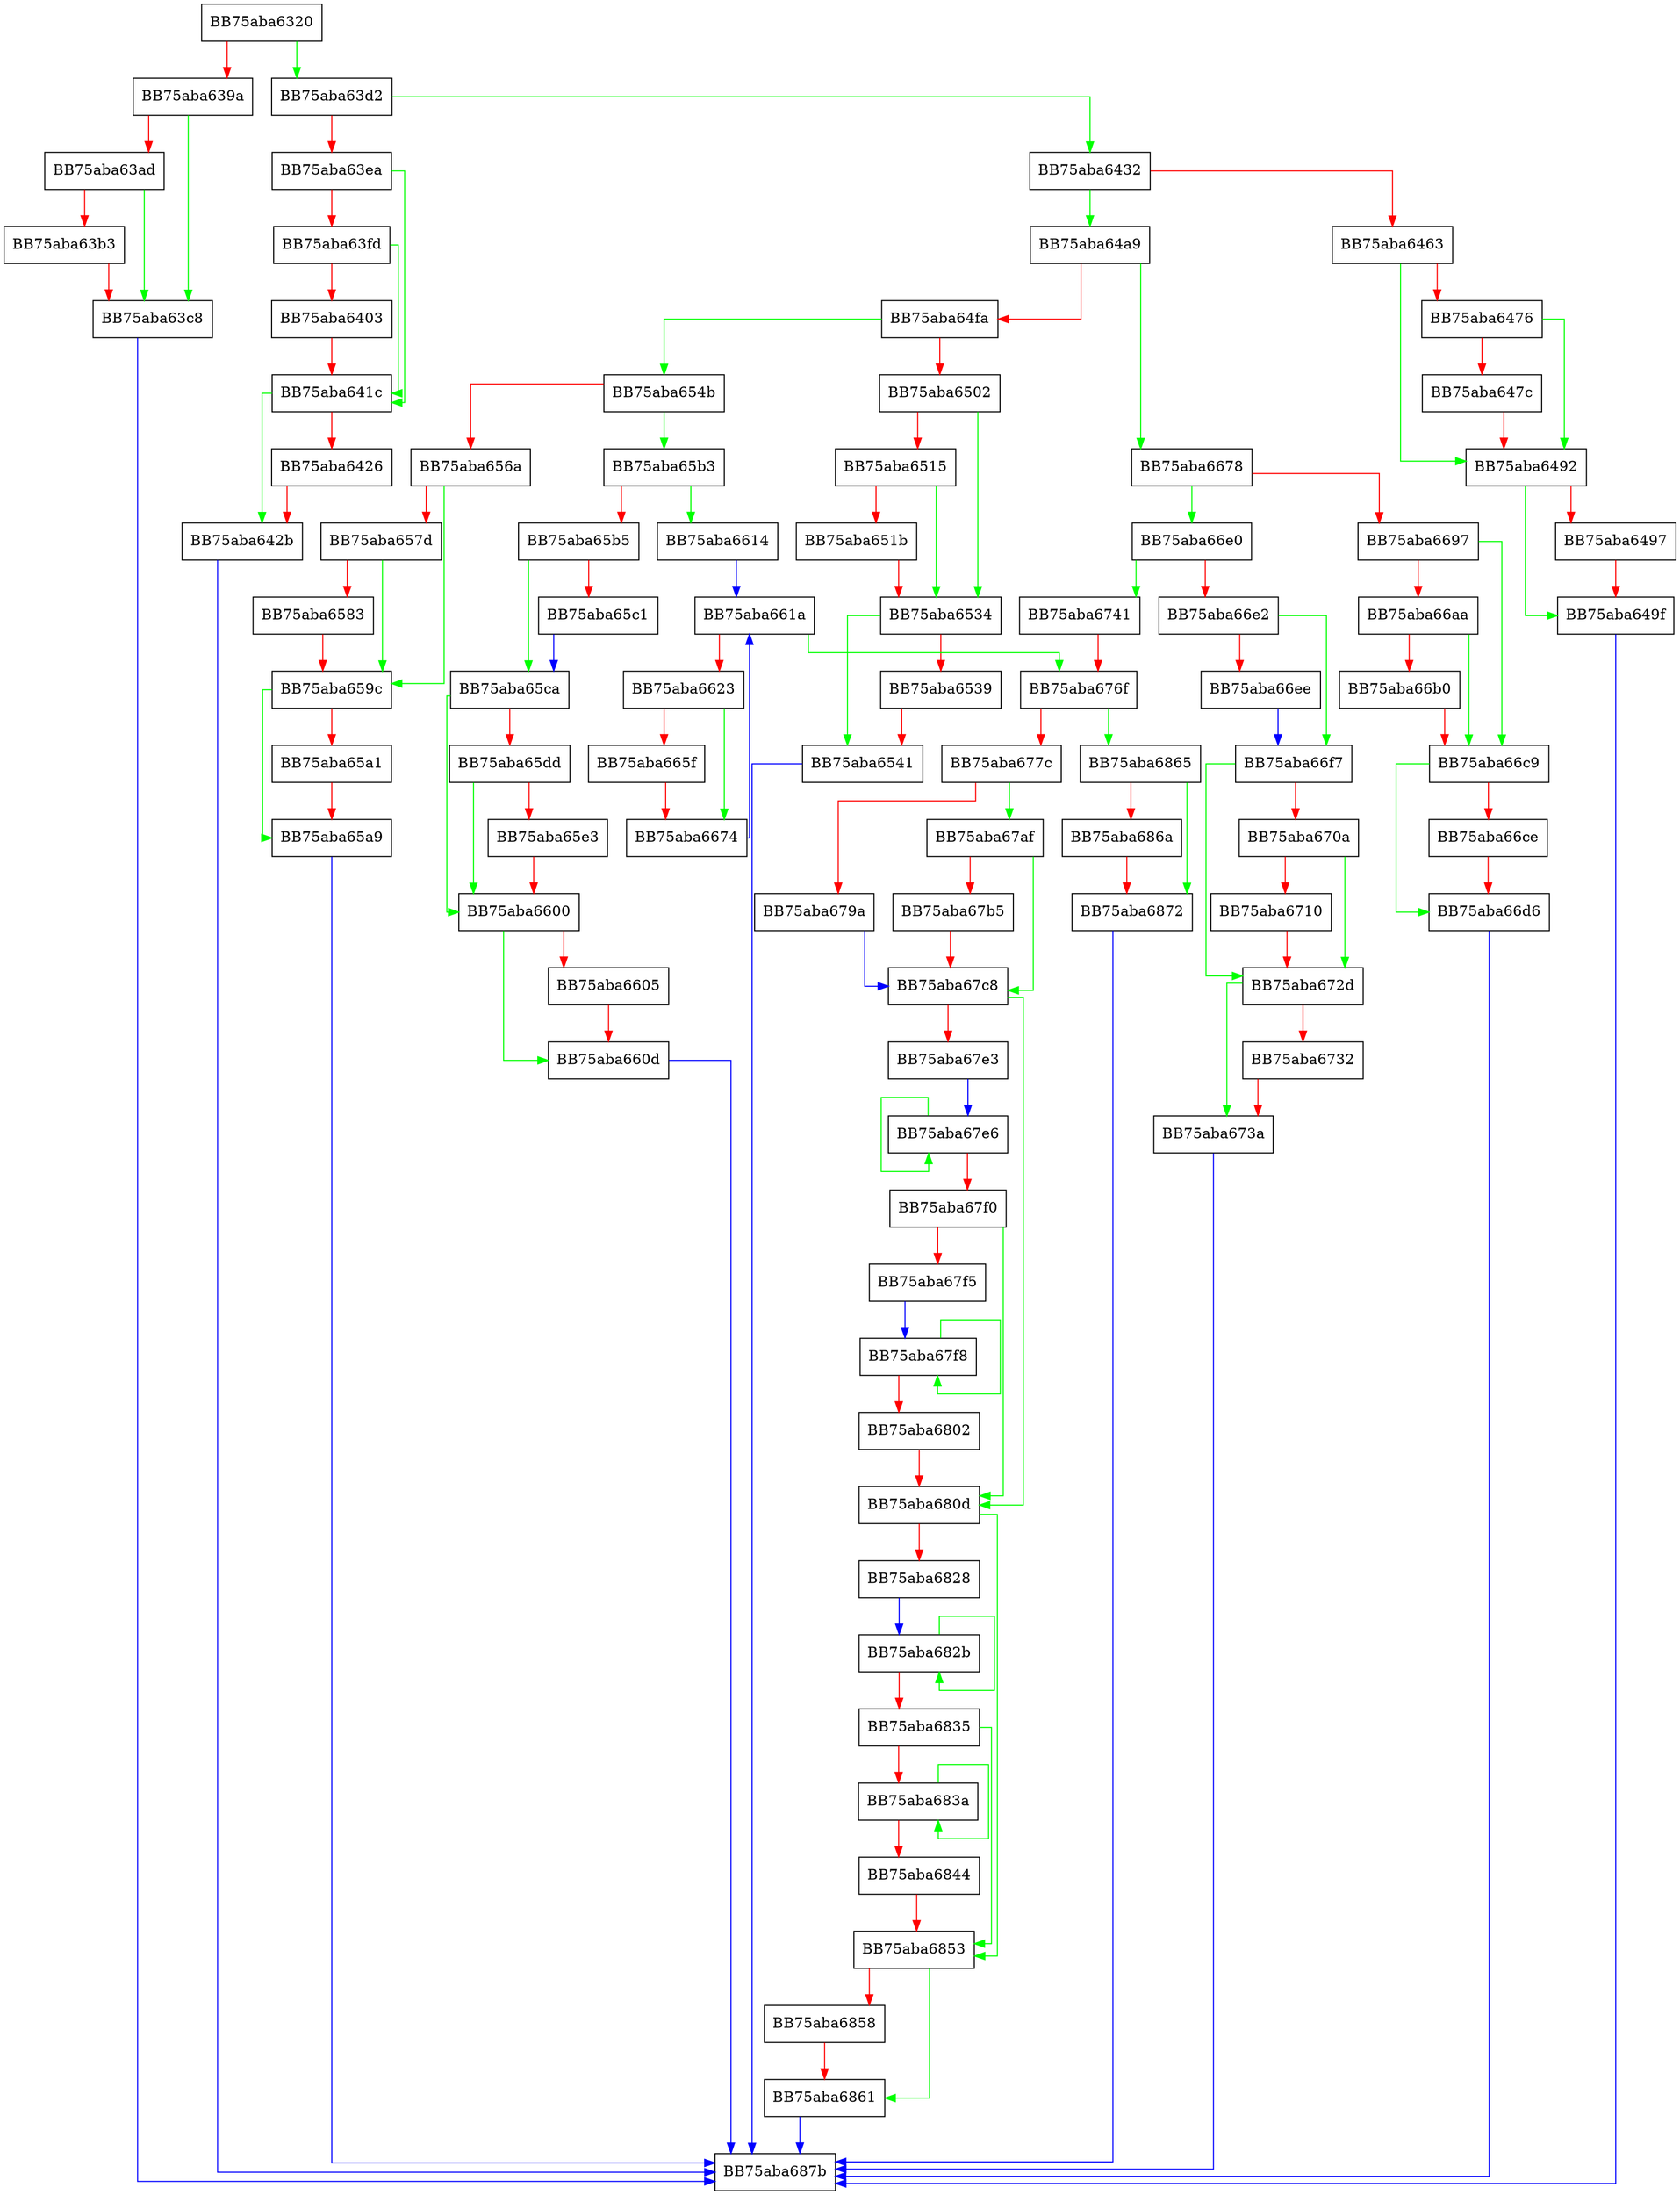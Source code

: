 digraph GetFirewallCacheKey {
  node [shape="box"];
  graph [splines=ortho];
  BB75aba6320 -> BB75aba63d2 [color="green"];
  BB75aba6320 -> BB75aba639a [color="red"];
  BB75aba639a -> BB75aba63c8 [color="green"];
  BB75aba639a -> BB75aba63ad [color="red"];
  BB75aba63ad -> BB75aba63c8 [color="green"];
  BB75aba63ad -> BB75aba63b3 [color="red"];
  BB75aba63b3 -> BB75aba63c8 [color="red"];
  BB75aba63c8 -> BB75aba687b [color="blue"];
  BB75aba63d2 -> BB75aba6432 [color="green"];
  BB75aba63d2 -> BB75aba63ea [color="red"];
  BB75aba63ea -> BB75aba641c [color="green"];
  BB75aba63ea -> BB75aba63fd [color="red"];
  BB75aba63fd -> BB75aba641c [color="green"];
  BB75aba63fd -> BB75aba6403 [color="red"];
  BB75aba6403 -> BB75aba641c [color="red"];
  BB75aba641c -> BB75aba642b [color="green"];
  BB75aba641c -> BB75aba6426 [color="red"];
  BB75aba6426 -> BB75aba642b [color="red"];
  BB75aba642b -> BB75aba687b [color="blue"];
  BB75aba6432 -> BB75aba64a9 [color="green"];
  BB75aba6432 -> BB75aba6463 [color="red"];
  BB75aba6463 -> BB75aba6492 [color="green"];
  BB75aba6463 -> BB75aba6476 [color="red"];
  BB75aba6476 -> BB75aba6492 [color="green"];
  BB75aba6476 -> BB75aba647c [color="red"];
  BB75aba647c -> BB75aba6492 [color="red"];
  BB75aba6492 -> BB75aba649f [color="green"];
  BB75aba6492 -> BB75aba6497 [color="red"];
  BB75aba6497 -> BB75aba649f [color="red"];
  BB75aba649f -> BB75aba687b [color="blue"];
  BB75aba64a9 -> BB75aba6678 [color="green"];
  BB75aba64a9 -> BB75aba64fa [color="red"];
  BB75aba64fa -> BB75aba654b [color="green"];
  BB75aba64fa -> BB75aba6502 [color="red"];
  BB75aba6502 -> BB75aba6534 [color="green"];
  BB75aba6502 -> BB75aba6515 [color="red"];
  BB75aba6515 -> BB75aba6534 [color="green"];
  BB75aba6515 -> BB75aba651b [color="red"];
  BB75aba651b -> BB75aba6534 [color="red"];
  BB75aba6534 -> BB75aba6541 [color="green"];
  BB75aba6534 -> BB75aba6539 [color="red"];
  BB75aba6539 -> BB75aba6541 [color="red"];
  BB75aba6541 -> BB75aba687b [color="blue"];
  BB75aba654b -> BB75aba65b3 [color="green"];
  BB75aba654b -> BB75aba656a [color="red"];
  BB75aba656a -> BB75aba659c [color="green"];
  BB75aba656a -> BB75aba657d [color="red"];
  BB75aba657d -> BB75aba659c [color="green"];
  BB75aba657d -> BB75aba6583 [color="red"];
  BB75aba6583 -> BB75aba659c [color="red"];
  BB75aba659c -> BB75aba65a9 [color="green"];
  BB75aba659c -> BB75aba65a1 [color="red"];
  BB75aba65a1 -> BB75aba65a9 [color="red"];
  BB75aba65a9 -> BB75aba687b [color="blue"];
  BB75aba65b3 -> BB75aba6614 [color="green"];
  BB75aba65b3 -> BB75aba65b5 [color="red"];
  BB75aba65b5 -> BB75aba65ca [color="green"];
  BB75aba65b5 -> BB75aba65c1 [color="red"];
  BB75aba65c1 -> BB75aba65ca [color="blue"];
  BB75aba65ca -> BB75aba6600 [color="green"];
  BB75aba65ca -> BB75aba65dd [color="red"];
  BB75aba65dd -> BB75aba6600 [color="green"];
  BB75aba65dd -> BB75aba65e3 [color="red"];
  BB75aba65e3 -> BB75aba6600 [color="red"];
  BB75aba6600 -> BB75aba660d [color="green"];
  BB75aba6600 -> BB75aba6605 [color="red"];
  BB75aba6605 -> BB75aba660d [color="red"];
  BB75aba660d -> BB75aba687b [color="blue"];
  BB75aba6614 -> BB75aba661a [color="blue"];
  BB75aba661a -> BB75aba676f [color="green"];
  BB75aba661a -> BB75aba6623 [color="red"];
  BB75aba6623 -> BB75aba6674 [color="green"];
  BB75aba6623 -> BB75aba665f [color="red"];
  BB75aba665f -> BB75aba6674 [color="red"];
  BB75aba6674 -> BB75aba661a [color="blue"];
  BB75aba6678 -> BB75aba66e0 [color="green"];
  BB75aba6678 -> BB75aba6697 [color="red"];
  BB75aba6697 -> BB75aba66c9 [color="green"];
  BB75aba6697 -> BB75aba66aa [color="red"];
  BB75aba66aa -> BB75aba66c9 [color="green"];
  BB75aba66aa -> BB75aba66b0 [color="red"];
  BB75aba66b0 -> BB75aba66c9 [color="red"];
  BB75aba66c9 -> BB75aba66d6 [color="green"];
  BB75aba66c9 -> BB75aba66ce [color="red"];
  BB75aba66ce -> BB75aba66d6 [color="red"];
  BB75aba66d6 -> BB75aba687b [color="blue"];
  BB75aba66e0 -> BB75aba6741 [color="green"];
  BB75aba66e0 -> BB75aba66e2 [color="red"];
  BB75aba66e2 -> BB75aba66f7 [color="green"];
  BB75aba66e2 -> BB75aba66ee [color="red"];
  BB75aba66ee -> BB75aba66f7 [color="blue"];
  BB75aba66f7 -> BB75aba672d [color="green"];
  BB75aba66f7 -> BB75aba670a [color="red"];
  BB75aba670a -> BB75aba672d [color="green"];
  BB75aba670a -> BB75aba6710 [color="red"];
  BB75aba6710 -> BB75aba672d [color="red"];
  BB75aba672d -> BB75aba673a [color="green"];
  BB75aba672d -> BB75aba6732 [color="red"];
  BB75aba6732 -> BB75aba673a [color="red"];
  BB75aba673a -> BB75aba687b [color="blue"];
  BB75aba6741 -> BB75aba676f [color="red"];
  BB75aba676f -> BB75aba6865 [color="green"];
  BB75aba676f -> BB75aba677c [color="red"];
  BB75aba677c -> BB75aba67af [color="green"];
  BB75aba677c -> BB75aba679a [color="red"];
  BB75aba679a -> BB75aba67c8 [color="blue"];
  BB75aba67af -> BB75aba67c8 [color="green"];
  BB75aba67af -> BB75aba67b5 [color="red"];
  BB75aba67b5 -> BB75aba67c8 [color="red"];
  BB75aba67c8 -> BB75aba680d [color="green"];
  BB75aba67c8 -> BB75aba67e3 [color="red"];
  BB75aba67e3 -> BB75aba67e6 [color="blue"];
  BB75aba67e6 -> BB75aba67e6 [color="green"];
  BB75aba67e6 -> BB75aba67f0 [color="red"];
  BB75aba67f0 -> BB75aba680d [color="green"];
  BB75aba67f0 -> BB75aba67f5 [color="red"];
  BB75aba67f5 -> BB75aba67f8 [color="blue"];
  BB75aba67f8 -> BB75aba67f8 [color="green"];
  BB75aba67f8 -> BB75aba6802 [color="red"];
  BB75aba6802 -> BB75aba680d [color="red"];
  BB75aba680d -> BB75aba6853 [color="green"];
  BB75aba680d -> BB75aba6828 [color="red"];
  BB75aba6828 -> BB75aba682b [color="blue"];
  BB75aba682b -> BB75aba682b [color="green"];
  BB75aba682b -> BB75aba6835 [color="red"];
  BB75aba6835 -> BB75aba6853 [color="green"];
  BB75aba6835 -> BB75aba683a [color="red"];
  BB75aba683a -> BB75aba683a [color="green"];
  BB75aba683a -> BB75aba6844 [color="red"];
  BB75aba6844 -> BB75aba6853 [color="red"];
  BB75aba6853 -> BB75aba6861 [color="green"];
  BB75aba6853 -> BB75aba6858 [color="red"];
  BB75aba6858 -> BB75aba6861 [color="red"];
  BB75aba6861 -> BB75aba687b [color="blue"];
  BB75aba6865 -> BB75aba6872 [color="green"];
  BB75aba6865 -> BB75aba686a [color="red"];
  BB75aba686a -> BB75aba6872 [color="red"];
  BB75aba6872 -> BB75aba687b [color="blue"];
}